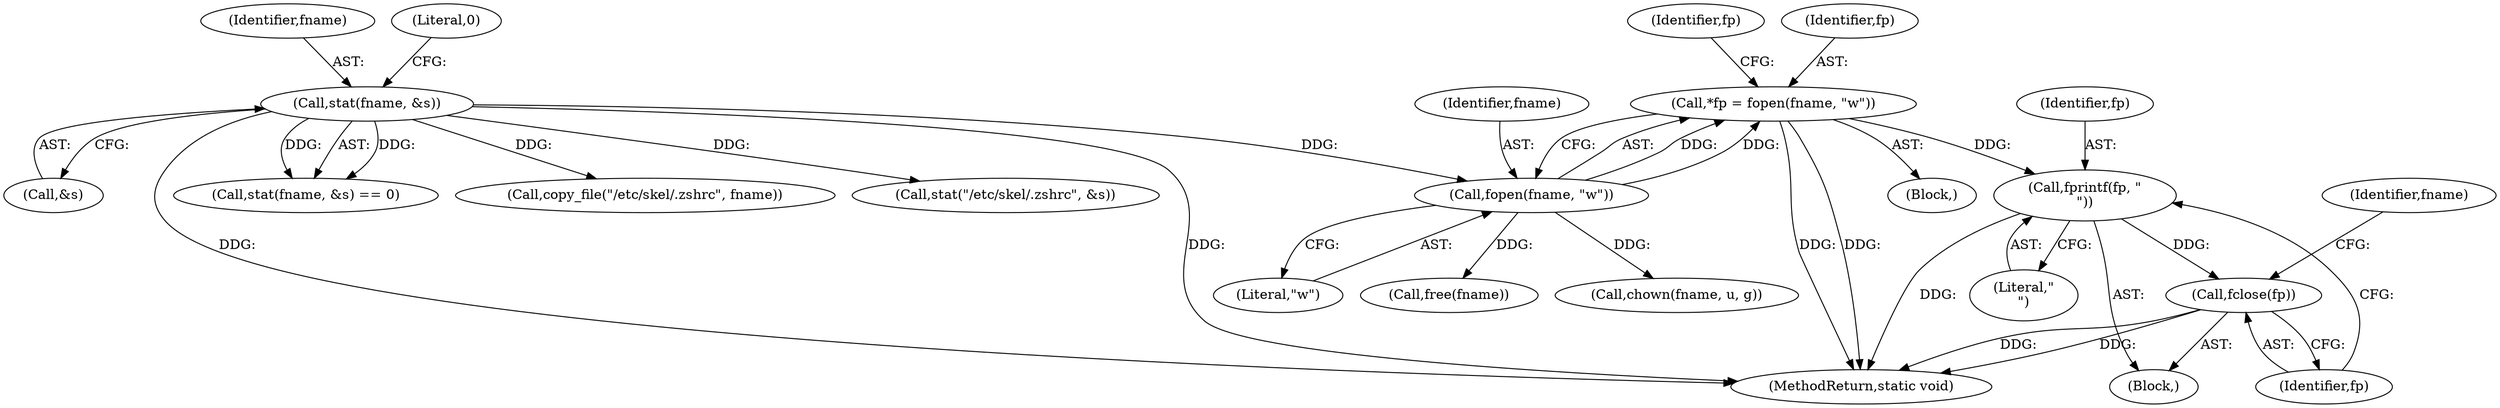 digraph "0_firejail_903fd8a0789ca3cc3c21d84cd0282481515592ef_1@API" {
"1000172" [label="(Call,*fp = fopen(fname, \"w\"))"];
"1000174" [label="(Call,fopen(fname, \"w\"))"];
"1000127" [label="(Call,stat(fname, &s))"];
"1000180" [label="(Call,fprintf(fp, \"\n\"))"];
"1000183" [label="(Call,fclose(fp))"];
"1000135" [label="(Call,stat(\"/etc/skel/.zshrc\", &s))"];
"1000129" [label="(Call,&s)"];
"1000128" [label="(Identifier,fname)"];
"1000371" [label="(MethodReturn,static void)"];
"1000187" [label="(Call,chown(fname, u, g))"];
"1000175" [label="(Identifier,fname)"];
"1000127" [label="(Call,stat(fname, &s))"];
"1000176" [label="(Literal,\"w\")"];
"1000179" [label="(Block,)"];
"1000170" [label="(Block,)"];
"1000188" [label="(Identifier,fname)"];
"1000181" [label="(Identifier,fp)"];
"1000131" [label="(Literal,0)"];
"1000174" [label="(Call,fopen(fname, \"w\"))"];
"1000184" [label="(Identifier,fp)"];
"1000178" [label="(Identifier,fp)"];
"1000172" [label="(Call,*fp = fopen(fname, \"w\"))"];
"1000182" [label="(Literal,\"\n\")"];
"1000173" [label="(Identifier,fp)"];
"1000208" [label="(Call,free(fname))"];
"1000126" [label="(Call,stat(fname, &s) == 0)"];
"1000180" [label="(Call,fprintf(fp, \"\n\"))"];
"1000183" [label="(Call,fclose(fp))"];
"1000152" [label="(Call,copy_file(\"/etc/skel/.zshrc\", fname))"];
"1000172" -> "1000170"  [label="AST: "];
"1000172" -> "1000174"  [label="CFG: "];
"1000173" -> "1000172"  [label="AST: "];
"1000174" -> "1000172"  [label="AST: "];
"1000178" -> "1000172"  [label="CFG: "];
"1000172" -> "1000371"  [label="DDG: "];
"1000172" -> "1000371"  [label="DDG: "];
"1000174" -> "1000172"  [label="DDG: "];
"1000174" -> "1000172"  [label="DDG: "];
"1000172" -> "1000180"  [label="DDG: "];
"1000174" -> "1000176"  [label="CFG: "];
"1000175" -> "1000174"  [label="AST: "];
"1000176" -> "1000174"  [label="AST: "];
"1000127" -> "1000174"  [label="DDG: "];
"1000174" -> "1000187"  [label="DDG: "];
"1000174" -> "1000208"  [label="DDG: "];
"1000127" -> "1000126"  [label="AST: "];
"1000127" -> "1000129"  [label="CFG: "];
"1000128" -> "1000127"  [label="AST: "];
"1000129" -> "1000127"  [label="AST: "];
"1000131" -> "1000127"  [label="CFG: "];
"1000127" -> "1000371"  [label="DDG: "];
"1000127" -> "1000371"  [label="DDG: "];
"1000127" -> "1000126"  [label="DDG: "];
"1000127" -> "1000126"  [label="DDG: "];
"1000127" -> "1000135"  [label="DDG: "];
"1000127" -> "1000152"  [label="DDG: "];
"1000180" -> "1000179"  [label="AST: "];
"1000180" -> "1000182"  [label="CFG: "];
"1000181" -> "1000180"  [label="AST: "];
"1000182" -> "1000180"  [label="AST: "];
"1000184" -> "1000180"  [label="CFG: "];
"1000180" -> "1000371"  [label="DDG: "];
"1000180" -> "1000183"  [label="DDG: "];
"1000183" -> "1000179"  [label="AST: "];
"1000183" -> "1000184"  [label="CFG: "];
"1000184" -> "1000183"  [label="AST: "];
"1000188" -> "1000183"  [label="CFG: "];
"1000183" -> "1000371"  [label="DDG: "];
"1000183" -> "1000371"  [label="DDG: "];
}
